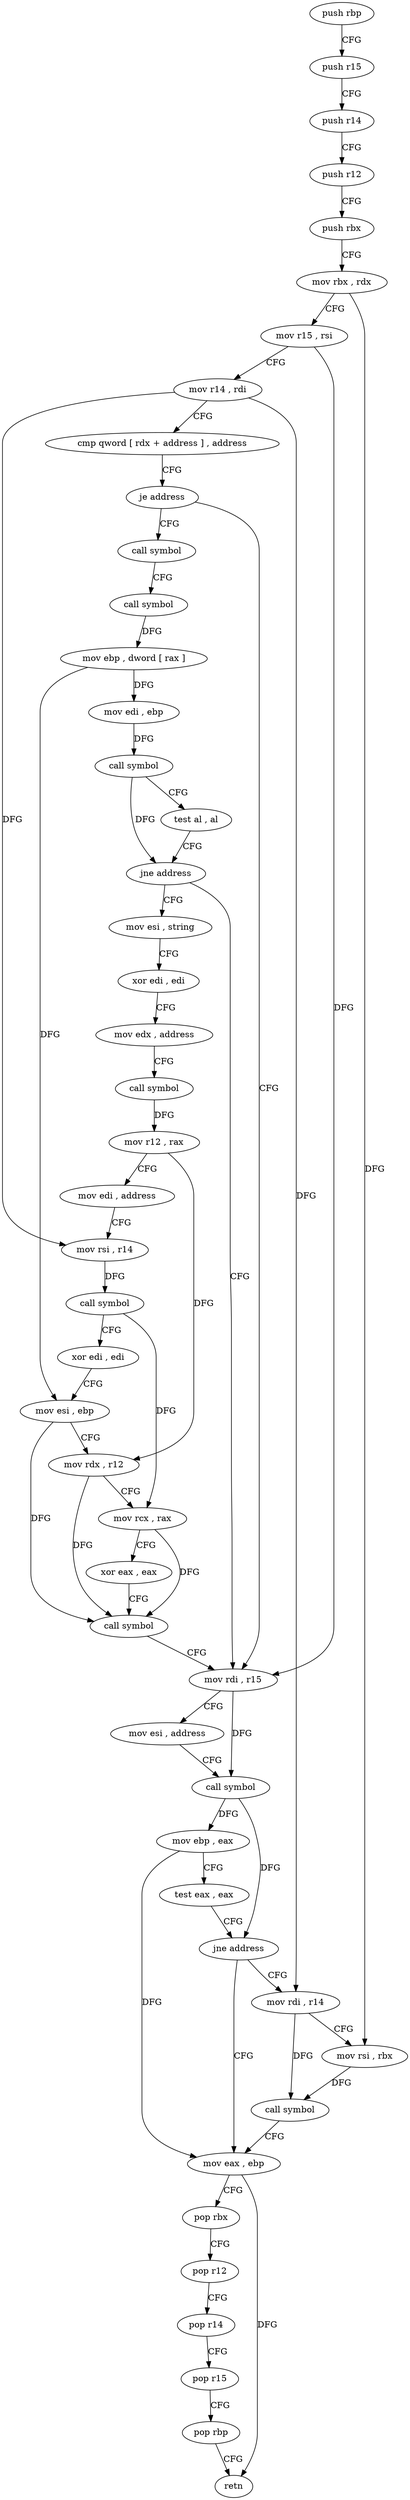 digraph "func" {
"4210048" [label = "push rbp" ]
"4210049" [label = "push r15" ]
"4210051" [label = "push r14" ]
"4210053" [label = "push r12" ]
"4210055" [label = "push rbx" ]
"4210056" [label = "mov rbx , rdx" ]
"4210059" [label = "mov r15 , rsi" ]
"4210062" [label = "mov r14 , rdi" ]
"4210065" [label = "cmp qword [ rdx + address ] , address" ]
"4210070" [label = "je address" ]
"4210145" [label = "mov rdi , r15" ]
"4210072" [label = "call symbol" ]
"4210148" [label = "mov esi , address" ]
"4210153" [label = "call symbol" ]
"4210158" [label = "mov ebp , eax" ]
"4210160" [label = "test eax , eax" ]
"4210162" [label = "jne address" ]
"4210175" [label = "mov eax , ebp" ]
"4210164" [label = "mov rdi , r14" ]
"4210077" [label = "call symbol" ]
"4210082" [label = "mov ebp , dword [ rax ]" ]
"4210084" [label = "mov edi , ebp" ]
"4210086" [label = "call symbol" ]
"4210091" [label = "test al , al" ]
"4210093" [label = "jne address" ]
"4210095" [label = "mov esi , string" ]
"4210177" [label = "pop rbx" ]
"4210178" [label = "pop r12" ]
"4210180" [label = "pop r14" ]
"4210182" [label = "pop r15" ]
"4210184" [label = "pop rbp" ]
"4210185" [label = "retn" ]
"4210167" [label = "mov rsi , rbx" ]
"4210170" [label = "call symbol" ]
"4210100" [label = "xor edi , edi" ]
"4210102" [label = "mov edx , address" ]
"4210107" [label = "call symbol" ]
"4210112" [label = "mov r12 , rax" ]
"4210115" [label = "mov edi , address" ]
"4210120" [label = "mov rsi , r14" ]
"4210123" [label = "call symbol" ]
"4210128" [label = "xor edi , edi" ]
"4210130" [label = "mov esi , ebp" ]
"4210132" [label = "mov rdx , r12" ]
"4210135" [label = "mov rcx , rax" ]
"4210138" [label = "xor eax , eax" ]
"4210140" [label = "call symbol" ]
"4210048" -> "4210049" [ label = "CFG" ]
"4210049" -> "4210051" [ label = "CFG" ]
"4210051" -> "4210053" [ label = "CFG" ]
"4210053" -> "4210055" [ label = "CFG" ]
"4210055" -> "4210056" [ label = "CFG" ]
"4210056" -> "4210059" [ label = "CFG" ]
"4210056" -> "4210167" [ label = "DFG" ]
"4210059" -> "4210062" [ label = "CFG" ]
"4210059" -> "4210145" [ label = "DFG" ]
"4210062" -> "4210065" [ label = "CFG" ]
"4210062" -> "4210164" [ label = "DFG" ]
"4210062" -> "4210120" [ label = "DFG" ]
"4210065" -> "4210070" [ label = "CFG" ]
"4210070" -> "4210145" [ label = "CFG" ]
"4210070" -> "4210072" [ label = "CFG" ]
"4210145" -> "4210148" [ label = "CFG" ]
"4210145" -> "4210153" [ label = "DFG" ]
"4210072" -> "4210077" [ label = "CFG" ]
"4210148" -> "4210153" [ label = "CFG" ]
"4210153" -> "4210158" [ label = "DFG" ]
"4210153" -> "4210162" [ label = "DFG" ]
"4210158" -> "4210160" [ label = "CFG" ]
"4210158" -> "4210175" [ label = "DFG" ]
"4210160" -> "4210162" [ label = "CFG" ]
"4210162" -> "4210175" [ label = "CFG" ]
"4210162" -> "4210164" [ label = "CFG" ]
"4210175" -> "4210177" [ label = "CFG" ]
"4210175" -> "4210185" [ label = "DFG" ]
"4210164" -> "4210167" [ label = "CFG" ]
"4210164" -> "4210170" [ label = "DFG" ]
"4210077" -> "4210082" [ label = "DFG" ]
"4210082" -> "4210084" [ label = "DFG" ]
"4210082" -> "4210130" [ label = "DFG" ]
"4210084" -> "4210086" [ label = "DFG" ]
"4210086" -> "4210091" [ label = "CFG" ]
"4210086" -> "4210093" [ label = "DFG" ]
"4210091" -> "4210093" [ label = "CFG" ]
"4210093" -> "4210145" [ label = "CFG" ]
"4210093" -> "4210095" [ label = "CFG" ]
"4210095" -> "4210100" [ label = "CFG" ]
"4210177" -> "4210178" [ label = "CFG" ]
"4210178" -> "4210180" [ label = "CFG" ]
"4210180" -> "4210182" [ label = "CFG" ]
"4210182" -> "4210184" [ label = "CFG" ]
"4210184" -> "4210185" [ label = "CFG" ]
"4210167" -> "4210170" [ label = "DFG" ]
"4210170" -> "4210175" [ label = "CFG" ]
"4210100" -> "4210102" [ label = "CFG" ]
"4210102" -> "4210107" [ label = "CFG" ]
"4210107" -> "4210112" [ label = "DFG" ]
"4210112" -> "4210115" [ label = "CFG" ]
"4210112" -> "4210132" [ label = "DFG" ]
"4210115" -> "4210120" [ label = "CFG" ]
"4210120" -> "4210123" [ label = "DFG" ]
"4210123" -> "4210128" [ label = "CFG" ]
"4210123" -> "4210135" [ label = "DFG" ]
"4210128" -> "4210130" [ label = "CFG" ]
"4210130" -> "4210132" [ label = "CFG" ]
"4210130" -> "4210140" [ label = "DFG" ]
"4210132" -> "4210135" [ label = "CFG" ]
"4210132" -> "4210140" [ label = "DFG" ]
"4210135" -> "4210138" [ label = "CFG" ]
"4210135" -> "4210140" [ label = "DFG" ]
"4210138" -> "4210140" [ label = "CFG" ]
"4210140" -> "4210145" [ label = "CFG" ]
}
